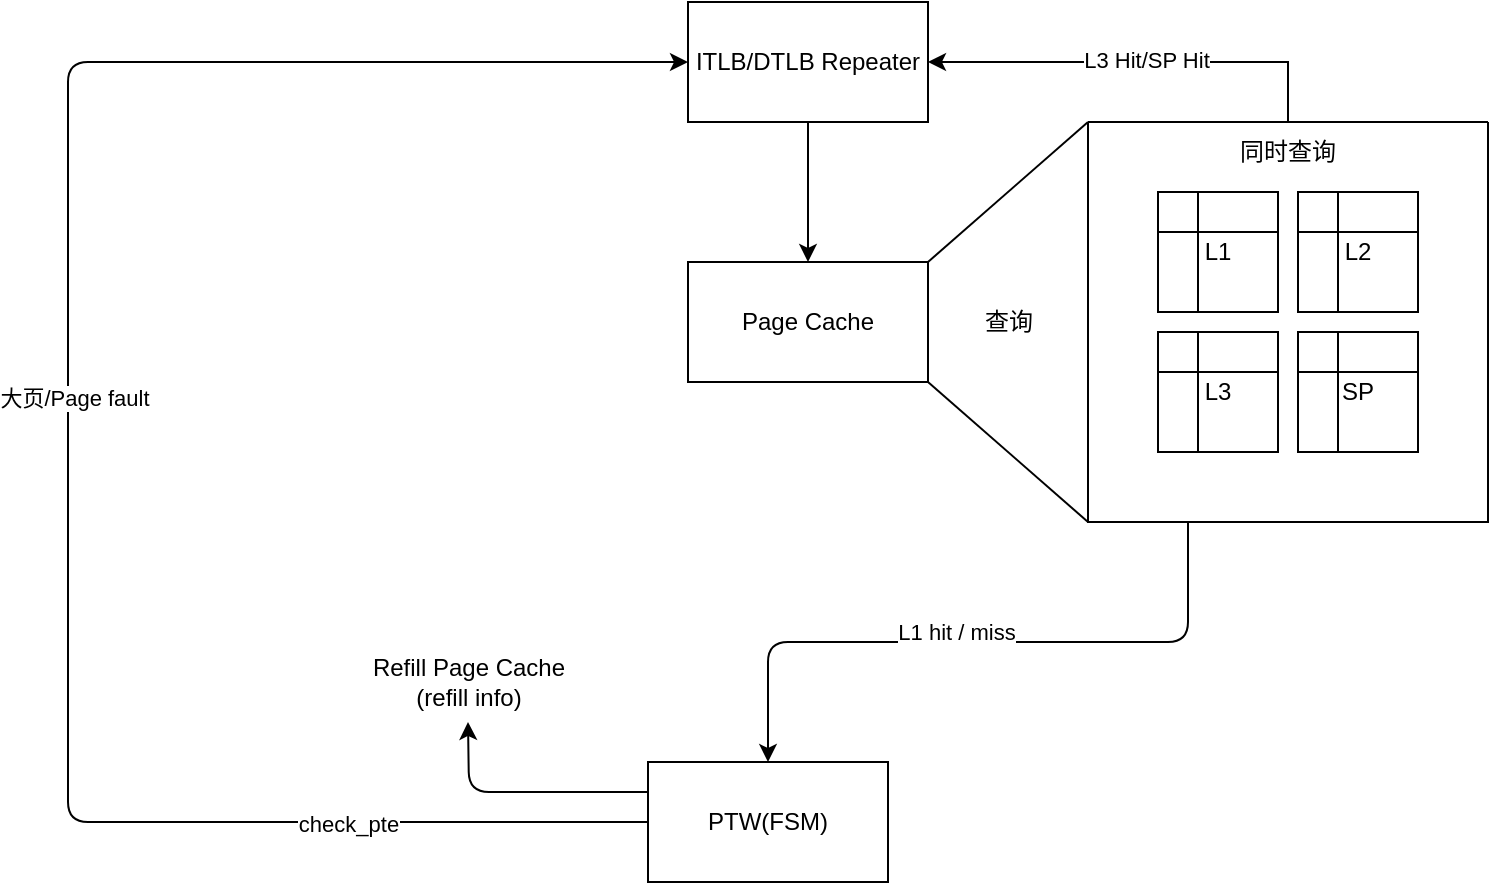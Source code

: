 <mxfile version="24.0.4" type="github">
  <diagram name="第 1 页" id="u0s4evxgeO5GkAvL17LF">
    <mxGraphModel dx="1130" dy="1579" grid="1" gridSize="10" guides="1" tooltips="1" connect="1" arrows="1" fold="1" page="1" pageScale="1" pageWidth="1600" pageHeight="900" math="0" shadow="0">
      <root>
        <mxCell id="0" />
        <mxCell id="1" parent="0" />
        <mxCell id="WTQIN2awekwh78GTf_UN-3" style="edgeStyle=orthogonalEdgeStyle;rounded=0;orthogonalLoop=1;jettySize=auto;html=1;exitX=0.5;exitY=1;exitDx=0;exitDy=0;entryX=0.5;entryY=0;entryDx=0;entryDy=0;" edge="1" parent="1" source="WTQIN2awekwh78GTf_UN-1" target="WTQIN2awekwh78GTf_UN-2">
          <mxGeometry relative="1" as="geometry" />
        </mxCell>
        <mxCell id="WTQIN2awekwh78GTf_UN-1" value="ITLB/DTLB Repeater" style="rounded=0;whiteSpace=wrap;html=1;" vertex="1" parent="1">
          <mxGeometry x="670" y="190" width="120" height="60" as="geometry" />
        </mxCell>
        <mxCell id="WTQIN2awekwh78GTf_UN-2" value="Page Cache" style="rounded=0;whiteSpace=wrap;html=1;" vertex="1" parent="1">
          <mxGeometry x="670" y="320" width="120" height="60" as="geometry" />
        </mxCell>
        <mxCell id="WTQIN2awekwh78GTf_UN-8" value="" style="endArrow=none;html=1;rounded=0;exitX=1;exitY=0;exitDx=0;exitDy=0;entryX=0;entryY=0;entryDx=0;entryDy=0;" edge="1" parent="1" source="WTQIN2awekwh78GTf_UN-2" target="WTQIN2awekwh78GTf_UN-19">
          <mxGeometry width="50" height="50" relative="1" as="geometry">
            <mxPoint x="830" y="250" as="sourcePoint" />
            <mxPoint x="880" y="200" as="targetPoint" />
          </mxGeometry>
        </mxCell>
        <mxCell id="WTQIN2awekwh78GTf_UN-18" value="" style="endArrow=none;html=1;rounded=0;exitX=1;exitY=1;exitDx=0;exitDy=0;entryX=0;entryY=1;entryDx=0;entryDy=0;" edge="1" parent="1" source="WTQIN2awekwh78GTf_UN-2" target="WTQIN2awekwh78GTf_UN-19">
          <mxGeometry width="50" height="50" relative="1" as="geometry">
            <mxPoint x="830" y="520" as="sourcePoint" />
            <mxPoint x="880" y="470" as="targetPoint" />
          </mxGeometry>
        </mxCell>
        <mxCell id="WTQIN2awekwh78GTf_UN-29" style="edgeStyle=orthogonalEdgeStyle;orthogonalLoop=1;jettySize=auto;html=1;exitX=0.25;exitY=1;exitDx=0;exitDy=0;entryX=0.5;entryY=0;entryDx=0;entryDy=0;" edge="1" parent="1" source="WTQIN2awekwh78GTf_UN-19" target="WTQIN2awekwh78GTf_UN-34">
          <mxGeometry relative="1" as="geometry">
            <mxPoint x="710" y="520" as="targetPoint" />
          </mxGeometry>
        </mxCell>
        <mxCell id="WTQIN2awekwh78GTf_UN-31" value="&lt;div&gt;L1 hit / miss&lt;/div&gt;" style="edgeLabel;html=1;align=center;verticalAlign=middle;resizable=0;points=[];" vertex="1" connectable="0" parent="WTQIN2awekwh78GTf_UN-29">
          <mxGeometry x="0.023" y="-1" relative="1" as="geometry">
            <mxPoint x="-7" y="-4" as="offset" />
          </mxGeometry>
        </mxCell>
        <mxCell id="WTQIN2awekwh78GTf_UN-19" value="" style="swimlane;startSize=0;rounded=0;" vertex="1" parent="1">
          <mxGeometry x="870" y="250" width="200" height="200" as="geometry">
            <mxRectangle x="360" y="130" width="50" height="40" as="alternateBounds" />
          </mxGeometry>
        </mxCell>
        <mxCell id="WTQIN2awekwh78GTf_UN-4" value="L1" style="shape=internalStorage;whiteSpace=wrap;html=1;backgroundOutline=1;rounded=0;" vertex="1" parent="WTQIN2awekwh78GTf_UN-19">
          <mxGeometry x="35" y="35" width="60" height="60" as="geometry" />
        </mxCell>
        <mxCell id="WTQIN2awekwh78GTf_UN-5" value="L2" style="shape=internalStorage;whiteSpace=wrap;html=1;backgroundOutline=1;rounded=0;" vertex="1" parent="WTQIN2awekwh78GTf_UN-19">
          <mxGeometry x="105" y="35" width="60" height="60" as="geometry" />
        </mxCell>
        <mxCell id="WTQIN2awekwh78GTf_UN-6" value="L3" style="shape=internalStorage;whiteSpace=wrap;html=1;backgroundOutline=1;rounded=0;" vertex="1" parent="WTQIN2awekwh78GTf_UN-19">
          <mxGeometry x="35" y="105" width="60" height="60" as="geometry" />
        </mxCell>
        <mxCell id="WTQIN2awekwh78GTf_UN-7" value="&lt;div&gt;SP&lt;/div&gt;" style="shape=internalStorage;whiteSpace=wrap;html=1;backgroundOutline=1;rounded=0;" vertex="1" parent="WTQIN2awekwh78GTf_UN-19">
          <mxGeometry x="105" y="105" width="60" height="60" as="geometry" />
        </mxCell>
        <mxCell id="WTQIN2awekwh78GTf_UN-22" value="同时查询" style="text;html=1;align=center;verticalAlign=middle;whiteSpace=wrap;rounded=0;" vertex="1" parent="WTQIN2awekwh78GTf_UN-19">
          <mxGeometry x="70" width="60" height="30" as="geometry" />
        </mxCell>
        <mxCell id="WTQIN2awekwh78GTf_UN-23" style="edgeStyle=orthogonalEdgeStyle;rounded=0;orthogonalLoop=1;jettySize=auto;html=1;exitX=0.5;exitY=0;exitDx=0;exitDy=0;entryX=1;entryY=0.5;entryDx=0;entryDy=0;" edge="1" parent="1" source="WTQIN2awekwh78GTf_UN-22" target="WTQIN2awekwh78GTf_UN-1">
          <mxGeometry relative="1" as="geometry" />
        </mxCell>
        <mxCell id="WTQIN2awekwh78GTf_UN-24" value="&lt;div&gt;L3 Hit/SP Hit&lt;/div&gt;" style="edgeLabel;html=1;align=center;verticalAlign=middle;resizable=0;points=[];rounded=0;" vertex="1" connectable="0" parent="WTQIN2awekwh78GTf_UN-23">
          <mxGeometry x="-0.038" y="-1" relative="1" as="geometry">
            <mxPoint as="offset" />
          </mxGeometry>
        </mxCell>
        <mxCell id="WTQIN2awekwh78GTf_UN-27" value="&lt;div&gt;查询&lt;/div&gt;" style="text;html=1;align=center;verticalAlign=middle;resizable=0;points=[];autosize=1;strokeColor=none;fillColor=none;rounded=0;" vertex="1" parent="1">
          <mxGeometry x="805" y="335" width="50" height="30" as="geometry" />
        </mxCell>
        <mxCell id="WTQIN2awekwh78GTf_UN-35" style="edgeStyle=orthogonalEdgeStyle;orthogonalLoop=1;jettySize=auto;html=1;exitX=0;exitY=0.5;exitDx=0;exitDy=0;entryX=0;entryY=0.5;entryDx=0;entryDy=0;" edge="1" parent="1">
          <mxGeometry relative="1" as="geometry">
            <mxPoint x="670.0" y="220" as="targetPoint" />
            <mxPoint x="650" y="600" as="sourcePoint" />
            <Array as="points">
              <mxPoint x="360" y="600" />
              <mxPoint x="360" y="220" />
            </Array>
          </mxGeometry>
        </mxCell>
        <mxCell id="WTQIN2awekwh78GTf_UN-36" value="check_pte" style="edgeLabel;html=1;align=center;verticalAlign=middle;resizable=0;points=[];" vertex="1" connectable="0" parent="WTQIN2awekwh78GTf_UN-35">
          <mxGeometry x="-0.694" y="1" relative="1" as="geometry">
            <mxPoint as="offset" />
          </mxGeometry>
        </mxCell>
        <mxCell id="WTQIN2awekwh78GTf_UN-37" value="大页/Page fault" style="edgeLabel;html=1;align=center;verticalAlign=middle;resizable=0;points=[];" vertex="1" connectable="0" parent="WTQIN2awekwh78GTf_UN-35">
          <mxGeometry x="0.024" y="-3" relative="1" as="geometry">
            <mxPoint as="offset" />
          </mxGeometry>
        </mxCell>
        <mxCell id="WTQIN2awekwh78GTf_UN-38" style="edgeStyle=orthogonalEdgeStyle;orthogonalLoop=1;jettySize=auto;html=1;exitX=0;exitY=0.25;exitDx=0;exitDy=0;" edge="1" parent="1" source="WTQIN2awekwh78GTf_UN-34">
          <mxGeometry relative="1" as="geometry">
            <mxPoint x="560" y="550" as="targetPoint" />
          </mxGeometry>
        </mxCell>
        <mxCell id="WTQIN2awekwh78GTf_UN-34" value="PTW(FSM)" style="rounded=0;whiteSpace=wrap;html=1;" vertex="1" parent="1">
          <mxGeometry x="650" y="570" width="120" height="60" as="geometry" />
        </mxCell>
        <mxCell id="WTQIN2awekwh78GTf_UN-39" value="&lt;div&gt;Refill Page Cache&lt;/div&gt;&lt;div&gt;(refill info)&lt;/div&gt;" style="text;html=1;align=center;verticalAlign=middle;resizable=0;points=[];autosize=1;strokeColor=none;fillColor=none;" vertex="1" parent="1">
          <mxGeometry x="500" y="510" width="120" height="40" as="geometry" />
        </mxCell>
      </root>
    </mxGraphModel>
  </diagram>
</mxfile>
